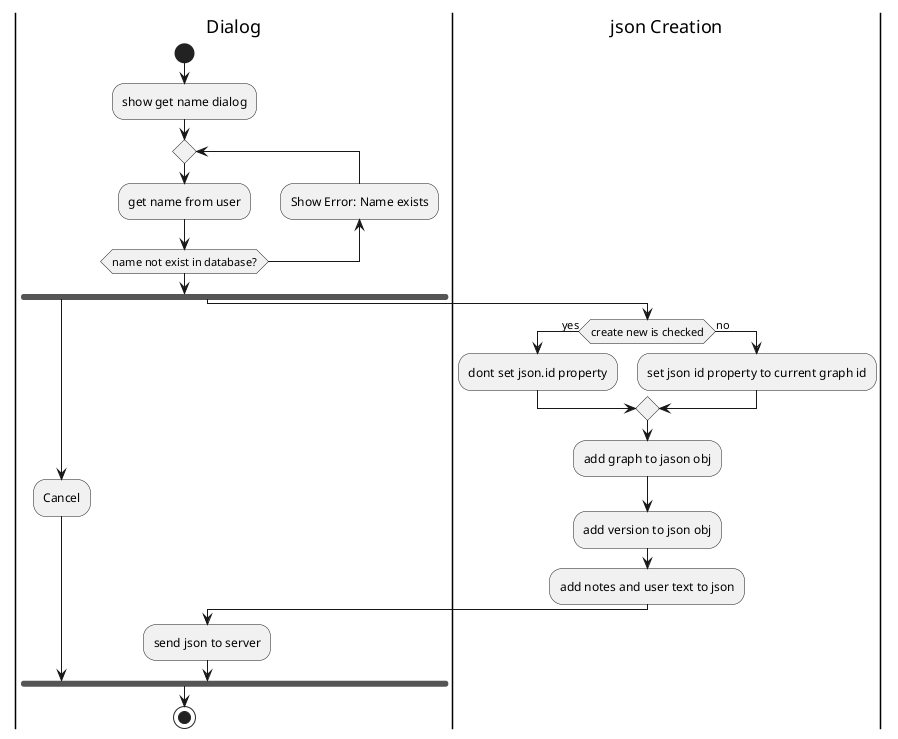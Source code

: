 fork does not     work also for  repeate

@startuml

|Dialog|
start

:show get name dialog;
repeat 
:get name from user;
backward:Show Error: Name exists;
repeat while (name not exist in database?)
fork
:Cancel;
fork again

|json Creation|
if (create new is checked) then (yes)
:dont set json.id property;
else(no)
:set json id property to current graph id;
endif
:add graph to jason obj;
:add version to json obj;
:add notes and user text to json;
|Dialog|
:send json to server;
end fork

stop

@enduml